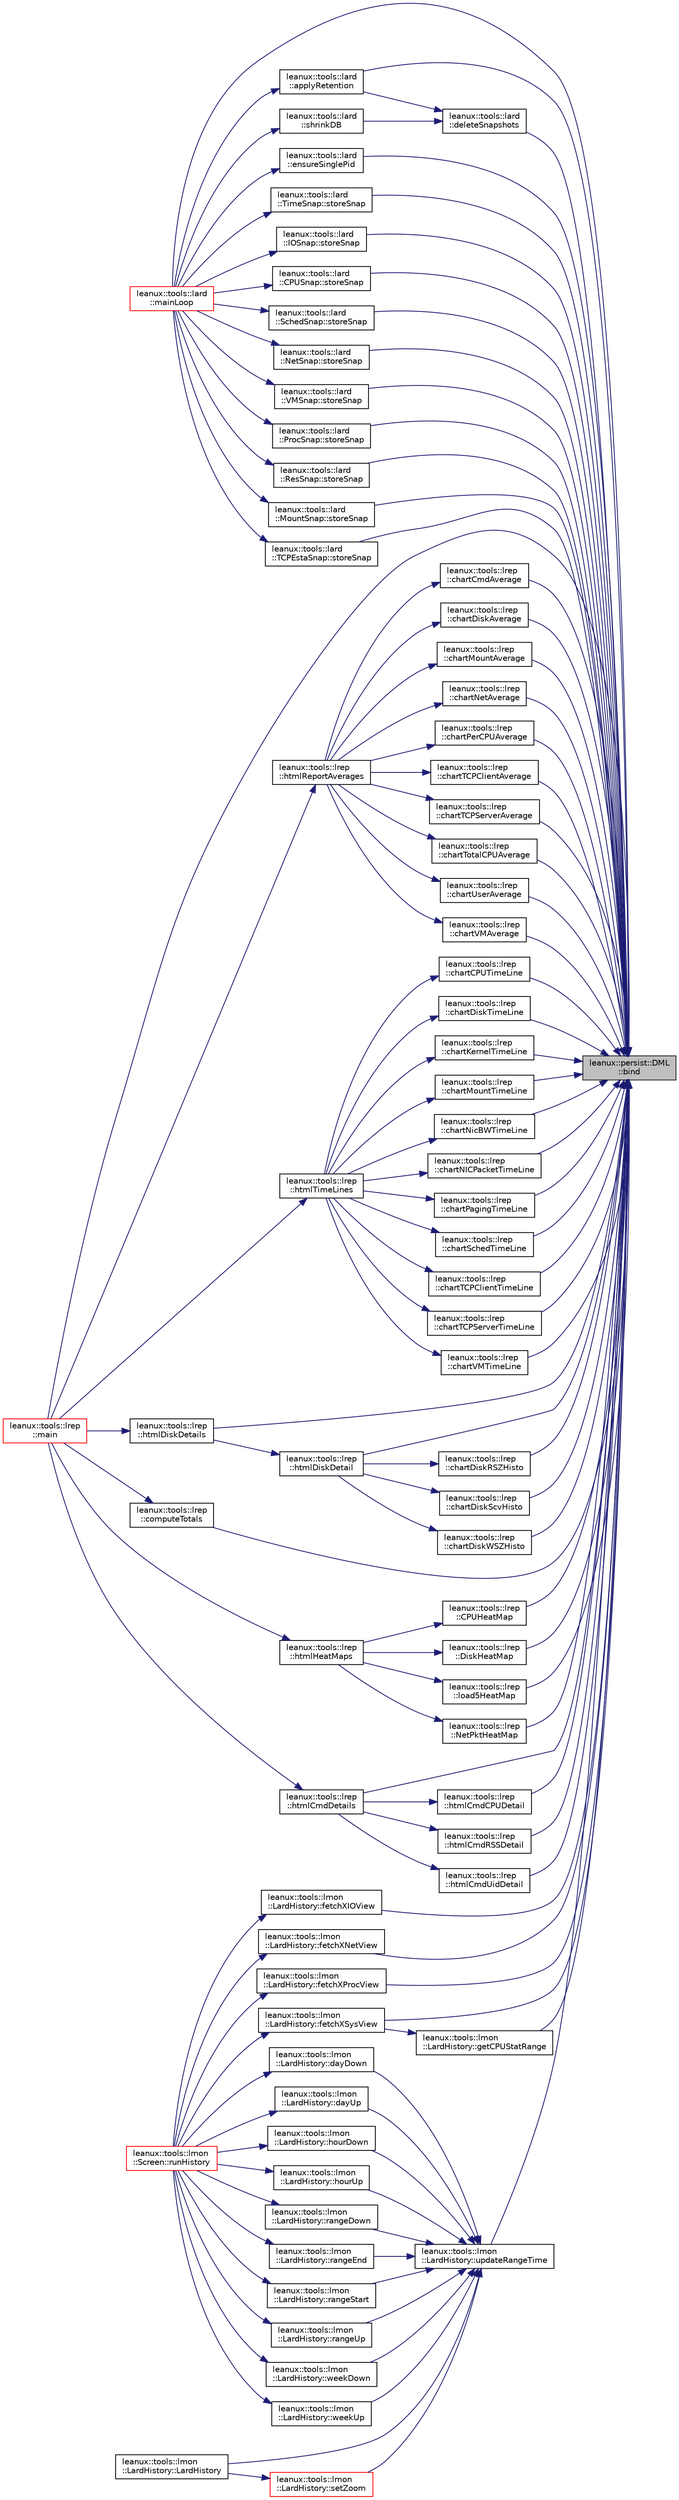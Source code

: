 digraph "leanux::persist::DML::bind"
{
 // LATEX_PDF_SIZE
  bgcolor="transparent";
  edge [fontname="Helvetica",fontsize="10",labelfontname="Helvetica",labelfontsize="10"];
  node [fontname="Helvetica",fontsize="10",shape=record];
  rankdir="RL";
  Node1 [label="leanux::persist::DML\l::bind",height=0.2,width=0.4,color="black", fillcolor="grey75", style="filled", fontcolor="black",tooltip="Bind a double value to the bind at position."];
  Node1 -> Node2 [dir="back",color="midnightblue",fontsize="10",style="solid",fontname="Helvetica"];
  Node2 [label="leanux::tools::lard\l::applyRetention",height=0.2,width=0.4,color="black",URL="$namespaceleanux_1_1tools_1_1lard.html#a98a04e0c068c5083ad571ebc9b79d693",tooltip=" "];
  Node2 -> Node3 [dir="back",color="midnightblue",fontsize="10",style="solid",fontname="Helvetica"];
  Node3 [label="leanux::tools::lard\l::mainLoop",height=0.2,width=0.4,color="red",URL="$namespaceleanux_1_1tools_1_1lard.html#a6de74bbef1d571bf7eb000e62900a11d",tooltip=" "];
  Node1 -> Node6 [dir="back",color="midnightblue",fontsize="10",style="solid",fontname="Helvetica"];
  Node6 [label="leanux::tools::lrep\l::chartCmdAverage",height=0.2,width=0.4,color="black",URL="$namespaceleanux_1_1tools_1_1lrep.html#a76b43314c06c7ebc928aa9c1448810af",tooltip=" "];
  Node6 -> Node7 [dir="back",color="midnightblue",fontsize="10",style="solid",fontname="Helvetica"];
  Node7 [label="leanux::tools::lrep\l::htmlReportAverages",height=0.2,width=0.4,color="black",URL="$namespaceleanux_1_1tools_1_1lrep.html#ae8f0cfa4040dda0d19fe047d8a186a59",tooltip=" "];
  Node7 -> Node8 [dir="back",color="midnightblue",fontsize="10",style="solid",fontname="Helvetica"];
  Node8 [label="leanux::tools::lrep\l::main",height=0.2,width=0.4,color="red",URL="$namespaceleanux_1_1tools_1_1lrep.html#aa0e1422d8d75831ea3801ffa728bf436",tooltip=" "];
  Node1 -> Node10 [dir="back",color="midnightblue",fontsize="10",style="solid",fontname="Helvetica"];
  Node10 [label="leanux::tools::lrep\l::chartCPUTimeLine",height=0.2,width=0.4,color="black",URL="$namespaceleanux_1_1tools_1_1lrep.html#a75263236d13fdcc59c689a786fbbe206",tooltip=" "];
  Node10 -> Node11 [dir="back",color="midnightblue",fontsize="10",style="solid",fontname="Helvetica"];
  Node11 [label="leanux::tools::lrep\l::htmlTimeLines",height=0.2,width=0.4,color="black",URL="$namespaceleanux_1_1tools_1_1lrep.html#a6f351b4134bb9689630c092625774c9d",tooltip=" "];
  Node11 -> Node8 [dir="back",color="midnightblue",fontsize="10",style="solid",fontname="Helvetica"];
  Node1 -> Node12 [dir="back",color="midnightblue",fontsize="10",style="solid",fontname="Helvetica"];
  Node12 [label="leanux::tools::lrep\l::chartDiskAverage",height=0.2,width=0.4,color="black",URL="$namespaceleanux_1_1tools_1_1lrep.html#ab1d2f5453117f911f8be1d4f007c0b44",tooltip=" "];
  Node12 -> Node7 [dir="back",color="midnightblue",fontsize="10",style="solid",fontname="Helvetica"];
  Node1 -> Node13 [dir="back",color="midnightblue",fontsize="10",style="solid",fontname="Helvetica"];
  Node13 [label="leanux::tools::lrep\l::chartDiskRSZHisto",height=0.2,width=0.4,color="black",URL="$namespaceleanux_1_1tools_1_1lrep.html#ae81e4f9ede43a1f4a8b3c2e52c00d079",tooltip=" "];
  Node13 -> Node14 [dir="back",color="midnightblue",fontsize="10",style="solid",fontname="Helvetica"];
  Node14 [label="leanux::tools::lrep\l::htmlDiskDetail",height=0.2,width=0.4,color="black",URL="$namespaceleanux_1_1tools_1_1lrep.html#a7089a3b392a50f9d117e6b9b094541a7",tooltip=" "];
  Node14 -> Node15 [dir="back",color="midnightblue",fontsize="10",style="solid",fontname="Helvetica"];
  Node15 [label="leanux::tools::lrep\l::htmlDiskDetails",height=0.2,width=0.4,color="black",URL="$namespaceleanux_1_1tools_1_1lrep.html#ab9b4bc8a1806ab977597271e15f34c11",tooltip=" "];
  Node15 -> Node8 [dir="back",color="midnightblue",fontsize="10",style="solid",fontname="Helvetica"];
  Node1 -> Node16 [dir="back",color="midnightblue",fontsize="10",style="solid",fontname="Helvetica"];
  Node16 [label="leanux::tools::lrep\l::chartDiskScvHisto",height=0.2,width=0.4,color="black",URL="$namespaceleanux_1_1tools_1_1lrep.html#abad2b6f5948db845d19de780c247b1e2",tooltip=" "];
  Node16 -> Node14 [dir="back",color="midnightblue",fontsize="10",style="solid",fontname="Helvetica"];
  Node1 -> Node17 [dir="back",color="midnightblue",fontsize="10",style="solid",fontname="Helvetica"];
  Node17 [label="leanux::tools::lrep\l::chartDiskTimeLine",height=0.2,width=0.4,color="black",URL="$namespaceleanux_1_1tools_1_1lrep.html#adb0859f7ac8b3974df8ab5ec28c4fdf0",tooltip=" "];
  Node17 -> Node11 [dir="back",color="midnightblue",fontsize="10",style="solid",fontname="Helvetica"];
  Node1 -> Node18 [dir="back",color="midnightblue",fontsize="10",style="solid",fontname="Helvetica"];
  Node18 [label="leanux::tools::lrep\l::chartDiskWSZHisto",height=0.2,width=0.4,color="black",URL="$namespaceleanux_1_1tools_1_1lrep.html#a7a24982fda5a3975701030dd816c3c35",tooltip=" "];
  Node18 -> Node14 [dir="back",color="midnightblue",fontsize="10",style="solid",fontname="Helvetica"];
  Node1 -> Node19 [dir="back",color="midnightblue",fontsize="10",style="solid",fontname="Helvetica"];
  Node19 [label="leanux::tools::lrep\l::chartKernelTimeLine",height=0.2,width=0.4,color="black",URL="$namespaceleanux_1_1tools_1_1lrep.html#a574dcb88be57722dab332520ff5b8549",tooltip=" "];
  Node19 -> Node11 [dir="back",color="midnightblue",fontsize="10",style="solid",fontname="Helvetica"];
  Node1 -> Node20 [dir="back",color="midnightblue",fontsize="10",style="solid",fontname="Helvetica"];
  Node20 [label="leanux::tools::lrep\l::chartMountAverage",height=0.2,width=0.4,color="black",URL="$namespaceleanux_1_1tools_1_1lrep.html#a0984db36446f2f5246232e17b8ce1746",tooltip=" "];
  Node20 -> Node7 [dir="back",color="midnightblue",fontsize="10",style="solid",fontname="Helvetica"];
  Node1 -> Node21 [dir="back",color="midnightblue",fontsize="10",style="solid",fontname="Helvetica"];
  Node21 [label="leanux::tools::lrep\l::chartMountTimeLine",height=0.2,width=0.4,color="black",URL="$namespaceleanux_1_1tools_1_1lrep.html#af02efdac93604c1f4aa0dae4fc79036b",tooltip=" "];
  Node21 -> Node11 [dir="back",color="midnightblue",fontsize="10",style="solid",fontname="Helvetica"];
  Node1 -> Node22 [dir="back",color="midnightblue",fontsize="10",style="solid",fontname="Helvetica"];
  Node22 [label="leanux::tools::lrep\l::chartNetAverage",height=0.2,width=0.4,color="black",URL="$namespaceleanux_1_1tools_1_1lrep.html#a9799ec789df8eb1823efa657fd3dcf7d",tooltip=" "];
  Node22 -> Node7 [dir="back",color="midnightblue",fontsize="10",style="solid",fontname="Helvetica"];
  Node1 -> Node23 [dir="back",color="midnightblue",fontsize="10",style="solid",fontname="Helvetica"];
  Node23 [label="leanux::tools::lrep\l::chartNicBWTimeLine",height=0.2,width=0.4,color="black",URL="$namespaceleanux_1_1tools_1_1lrep.html#a852574edee0a6707c6636e20c1788879",tooltip=" "];
  Node23 -> Node11 [dir="back",color="midnightblue",fontsize="10",style="solid",fontname="Helvetica"];
  Node1 -> Node24 [dir="back",color="midnightblue",fontsize="10",style="solid",fontname="Helvetica"];
  Node24 [label="leanux::tools::lrep\l::chartNICPacketTimeLine",height=0.2,width=0.4,color="black",URL="$namespaceleanux_1_1tools_1_1lrep.html#a553791a4debbc1cfdda4a3ad85392269",tooltip=" "];
  Node24 -> Node11 [dir="back",color="midnightblue",fontsize="10",style="solid",fontname="Helvetica"];
  Node1 -> Node25 [dir="back",color="midnightblue",fontsize="10",style="solid",fontname="Helvetica"];
  Node25 [label="leanux::tools::lrep\l::chartPagingTimeLine",height=0.2,width=0.4,color="black",URL="$namespaceleanux_1_1tools_1_1lrep.html#a7988a0240d41f5fa5d9d46b7b404dd30",tooltip=" "];
  Node25 -> Node11 [dir="back",color="midnightblue",fontsize="10",style="solid",fontname="Helvetica"];
  Node1 -> Node26 [dir="back",color="midnightblue",fontsize="10",style="solid",fontname="Helvetica"];
  Node26 [label="leanux::tools::lrep\l::chartPerCPUAverage",height=0.2,width=0.4,color="black",URL="$namespaceleanux_1_1tools_1_1lrep.html#a5c5511f149a1eb32976220ae173689ed",tooltip=" "];
  Node26 -> Node7 [dir="back",color="midnightblue",fontsize="10",style="solid",fontname="Helvetica"];
  Node1 -> Node27 [dir="back",color="midnightblue",fontsize="10",style="solid",fontname="Helvetica"];
  Node27 [label="leanux::tools::lrep\l::chartSchedTimeLine",height=0.2,width=0.4,color="black",URL="$namespaceleanux_1_1tools_1_1lrep.html#a2ee44b4b822c35e073680a0ba009a331",tooltip=" "];
  Node27 -> Node11 [dir="back",color="midnightblue",fontsize="10",style="solid",fontname="Helvetica"];
  Node1 -> Node28 [dir="back",color="midnightblue",fontsize="10",style="solid",fontname="Helvetica"];
  Node28 [label="leanux::tools::lrep\l::chartTCPClientAverage",height=0.2,width=0.4,color="black",URL="$namespaceleanux_1_1tools_1_1lrep.html#ade6717549f68d3afc101be46a59d4348",tooltip=" "];
  Node28 -> Node7 [dir="back",color="midnightblue",fontsize="10",style="solid",fontname="Helvetica"];
  Node1 -> Node29 [dir="back",color="midnightblue",fontsize="10",style="solid",fontname="Helvetica"];
  Node29 [label="leanux::tools::lrep\l::chartTCPClientTimeLine",height=0.2,width=0.4,color="black",URL="$namespaceleanux_1_1tools_1_1lrep.html#abb105274c50a277438a21f4c73e1d381",tooltip=" "];
  Node29 -> Node11 [dir="back",color="midnightblue",fontsize="10",style="solid",fontname="Helvetica"];
  Node1 -> Node30 [dir="back",color="midnightblue",fontsize="10",style="solid",fontname="Helvetica"];
  Node30 [label="leanux::tools::lrep\l::chartTCPServerAverage",height=0.2,width=0.4,color="black",URL="$namespaceleanux_1_1tools_1_1lrep.html#ad20c11d51522dd9480766869e451ca22",tooltip=" "];
  Node30 -> Node7 [dir="back",color="midnightblue",fontsize="10",style="solid",fontname="Helvetica"];
  Node1 -> Node31 [dir="back",color="midnightblue",fontsize="10",style="solid",fontname="Helvetica"];
  Node31 [label="leanux::tools::lrep\l::chartTCPServerTimeLine",height=0.2,width=0.4,color="black",URL="$namespaceleanux_1_1tools_1_1lrep.html#afea1d8a7ccefd494266833dd4ecfa33d",tooltip=" "];
  Node31 -> Node11 [dir="back",color="midnightblue",fontsize="10",style="solid",fontname="Helvetica"];
  Node1 -> Node32 [dir="back",color="midnightblue",fontsize="10",style="solid",fontname="Helvetica"];
  Node32 [label="leanux::tools::lrep\l::chartTotalCPUAverage",height=0.2,width=0.4,color="black",URL="$namespaceleanux_1_1tools_1_1lrep.html#a5680eca9a8d5b8847d71189fe007f222",tooltip="setup the chart in jschart and return the html div element"];
  Node32 -> Node7 [dir="back",color="midnightblue",fontsize="10",style="solid",fontname="Helvetica"];
  Node1 -> Node33 [dir="back",color="midnightblue",fontsize="10",style="solid",fontname="Helvetica"];
  Node33 [label="leanux::tools::lrep\l::chartUserAverage",height=0.2,width=0.4,color="black",URL="$namespaceleanux_1_1tools_1_1lrep.html#a7983053c5915fb29e807fe32e512dde8",tooltip=" "];
  Node33 -> Node7 [dir="back",color="midnightblue",fontsize="10",style="solid",fontname="Helvetica"];
  Node1 -> Node34 [dir="back",color="midnightblue",fontsize="10",style="solid",fontname="Helvetica"];
  Node34 [label="leanux::tools::lrep\l::chartVMAverage",height=0.2,width=0.4,color="black",URL="$namespaceleanux_1_1tools_1_1lrep.html#a00f904ece18db20da222e857c11a949b",tooltip=" "];
  Node34 -> Node7 [dir="back",color="midnightblue",fontsize="10",style="solid",fontname="Helvetica"];
  Node1 -> Node35 [dir="back",color="midnightblue",fontsize="10",style="solid",fontname="Helvetica"];
  Node35 [label="leanux::tools::lrep\l::chartVMTimeLine",height=0.2,width=0.4,color="black",URL="$namespaceleanux_1_1tools_1_1lrep.html#a5be7aab598d304230985d4715f9b3554",tooltip=" "];
  Node35 -> Node11 [dir="back",color="midnightblue",fontsize="10",style="solid",fontname="Helvetica"];
  Node1 -> Node36 [dir="back",color="midnightblue",fontsize="10",style="solid",fontname="Helvetica"];
  Node36 [label="leanux::tools::lrep\l::computeTotals",height=0.2,width=0.4,color="black",URL="$namespaceleanux_1_1tools_1_1lrep.html#a6656a495a4ca4ba5314a1247dc47615e",tooltip="compute totals into snaptotals."];
  Node36 -> Node8 [dir="back",color="midnightblue",fontsize="10",style="solid",fontname="Helvetica"];
  Node1 -> Node37 [dir="back",color="midnightblue",fontsize="10",style="solid",fontname="Helvetica"];
  Node37 [label="leanux::tools::lrep\l::CPUHeatMap",height=0.2,width=0.4,color="black",URL="$namespaceleanux_1_1tools_1_1lrep.html#a2098b7d6c8b5a08a4f392f8510df8e91",tooltip=" "];
  Node37 -> Node38 [dir="back",color="midnightblue",fontsize="10",style="solid",fontname="Helvetica"];
  Node38 [label="leanux::tools::lrep\l::htmlHeatMaps",height=0.2,width=0.4,color="black",URL="$namespaceleanux_1_1tools_1_1lrep.html#a7a328698816eedc4a2a99dc61d79cfd5",tooltip=" "];
  Node38 -> Node8 [dir="back",color="midnightblue",fontsize="10",style="solid",fontname="Helvetica"];
  Node1 -> Node39 [dir="back",color="midnightblue",fontsize="10",style="solid",fontname="Helvetica"];
  Node39 [label="leanux::tools::lard\l::deleteSnapshots",height=0.2,width=0.4,color="black",URL="$namespaceleanux_1_1tools_1_1lard.html#a9249744b0576a17dd109b8fad44863d3",tooltip=" "];
  Node39 -> Node2 [dir="back",color="midnightblue",fontsize="10",style="solid",fontname="Helvetica"];
  Node39 -> Node40 [dir="back",color="midnightblue",fontsize="10",style="solid",fontname="Helvetica"];
  Node40 [label="leanux::tools::lard\l::shrinkDB",height=0.2,width=0.4,color="black",URL="$namespaceleanux_1_1tools_1_1lard.html#a45d90387f852d7a71981b5d4ff93d8da",tooltip=" "];
  Node40 -> Node3 [dir="back",color="midnightblue",fontsize="10",style="solid",fontname="Helvetica"];
  Node1 -> Node41 [dir="back",color="midnightblue",fontsize="10",style="solid",fontname="Helvetica"];
  Node41 [label="leanux::tools::lrep\l::DiskHeatMap",height=0.2,width=0.4,color="black",URL="$namespaceleanux_1_1tools_1_1lrep.html#abbb333976f55d722d27af8dad0ba6ff1",tooltip=" "];
  Node41 -> Node38 [dir="back",color="midnightblue",fontsize="10",style="solid",fontname="Helvetica"];
  Node1 -> Node42 [dir="back",color="midnightblue",fontsize="10",style="solid",fontname="Helvetica"];
  Node42 [label="leanux::tools::lard\l::ensureSinglePid",height=0.2,width=0.4,color="black",URL="$namespaceleanux_1_1tools_1_1lard.html#aee987aaaf44a4832b535ecf78065d963",tooltip=" "];
  Node42 -> Node3 [dir="back",color="midnightblue",fontsize="10",style="solid",fontname="Helvetica"];
  Node1 -> Node43 [dir="back",color="midnightblue",fontsize="10",style="solid",fontname="Helvetica"];
  Node43 [label="leanux::tools::lmon\l::LardHistory::fetchXIOView",height=0.2,width=0.4,color="black",URL="$classleanux_1_1tools_1_1lmon_1_1LardHistory.html#aa23605988e12e4307cadd2facd79ebd8",tooltip=" "];
  Node43 -> Node44 [dir="back",color="midnightblue",fontsize="10",style="solid",fontname="Helvetica"];
  Node44 [label="leanux::tools::lmon\l::Screen::runHistory",height=0.2,width=0.4,color="red",URL="$classleanux_1_1tools_1_1lmon_1_1Screen.html#a010f9459d506af3a4251ea0a644282bd",tooltip="Run the Screen in history mode."];
  Node1 -> Node47 [dir="back",color="midnightblue",fontsize="10",style="solid",fontname="Helvetica"];
  Node47 [label="leanux::tools::lmon\l::LardHistory::fetchXNetView",height=0.2,width=0.4,color="black",URL="$classleanux_1_1tools_1_1lmon_1_1LardHistory.html#a908ffa6779f01a0d374139856c5395c4",tooltip=" "];
  Node47 -> Node44 [dir="back",color="midnightblue",fontsize="10",style="solid",fontname="Helvetica"];
  Node1 -> Node48 [dir="back",color="midnightblue",fontsize="10",style="solid",fontname="Helvetica"];
  Node48 [label="leanux::tools::lmon\l::LardHistory::fetchXProcView",height=0.2,width=0.4,color="black",URL="$classleanux_1_1tools_1_1lmon_1_1LardHistory.html#a9a004d58071bc3b2064686742b49b80a",tooltip=" "];
  Node48 -> Node44 [dir="back",color="midnightblue",fontsize="10",style="solid",fontname="Helvetica"];
  Node1 -> Node49 [dir="back",color="midnightblue",fontsize="10",style="solid",fontname="Helvetica"];
  Node49 [label="leanux::tools::lmon\l::LardHistory::fetchXSysView",height=0.2,width=0.4,color="black",URL="$classleanux_1_1tools_1_1lmon_1_1LardHistory.html#acbcc292d0de07d7c9da5badf017577d4",tooltip=" "];
  Node49 -> Node44 [dir="back",color="midnightblue",fontsize="10",style="solid",fontname="Helvetica"];
  Node1 -> Node50 [dir="back",color="midnightblue",fontsize="10",style="solid",fontname="Helvetica"];
  Node50 [label="leanux::tools::lmon\l::LardHistory::getCPUStatRange",height=0.2,width=0.4,color="black",URL="$classleanux_1_1tools_1_1lmon_1_1LardHistory.html#aa3deeb2cd3e963efe871d19289a1457d",tooltip=" "];
  Node50 -> Node49 [dir="back",color="midnightblue",fontsize="10",style="solid",fontname="Helvetica"];
  Node1 -> Node51 [dir="back",color="midnightblue",fontsize="10",style="solid",fontname="Helvetica"];
  Node51 [label="leanux::tools::lrep\l::htmlCmdCPUDetail",height=0.2,width=0.4,color="black",URL="$namespaceleanux_1_1tools_1_1lrep.html#abb2c4d60c9284405a71347cb64780517",tooltip=" "];
  Node51 -> Node52 [dir="back",color="midnightblue",fontsize="10",style="solid",fontname="Helvetica"];
  Node52 [label="leanux::tools::lrep\l::htmlCmdDetails",height=0.2,width=0.4,color="black",URL="$namespaceleanux_1_1tools_1_1lrep.html#a62c03f9d98087191a6d6473c7384fa74",tooltip=" "];
  Node52 -> Node8 [dir="back",color="midnightblue",fontsize="10",style="solid",fontname="Helvetica"];
  Node1 -> Node52 [dir="back",color="midnightblue",fontsize="10",style="solid",fontname="Helvetica"];
  Node1 -> Node53 [dir="back",color="midnightblue",fontsize="10",style="solid",fontname="Helvetica"];
  Node53 [label="leanux::tools::lrep\l::htmlCmdRSSDetail",height=0.2,width=0.4,color="black",URL="$namespaceleanux_1_1tools_1_1lrep.html#a9434a7f41a9aef0ce48a762267da8797",tooltip=" "];
  Node53 -> Node52 [dir="back",color="midnightblue",fontsize="10",style="solid",fontname="Helvetica"];
  Node1 -> Node54 [dir="back",color="midnightblue",fontsize="10",style="solid",fontname="Helvetica"];
  Node54 [label="leanux::tools::lrep\l::htmlCmdUidDetail",height=0.2,width=0.4,color="black",URL="$namespaceleanux_1_1tools_1_1lrep.html#a8a9e58dc9034002621d2b57d4a51aad9",tooltip=" "];
  Node54 -> Node52 [dir="back",color="midnightblue",fontsize="10",style="solid",fontname="Helvetica"];
  Node1 -> Node14 [dir="back",color="midnightblue",fontsize="10",style="solid",fontname="Helvetica"];
  Node1 -> Node15 [dir="back",color="midnightblue",fontsize="10",style="solid",fontname="Helvetica"];
  Node1 -> Node55 [dir="back",color="midnightblue",fontsize="10",style="solid",fontname="Helvetica"];
  Node55 [label="leanux::tools::lrep\l::load5HeatMap",height=0.2,width=0.4,color="black",URL="$namespaceleanux_1_1tools_1_1lrep.html#acfb722a2139dd3ac2c083f88cfb90831",tooltip=" "];
  Node55 -> Node38 [dir="back",color="midnightblue",fontsize="10",style="solid",fontname="Helvetica"];
  Node1 -> Node8 [dir="back",color="midnightblue",fontsize="10",style="solid",fontname="Helvetica"];
  Node1 -> Node3 [dir="back",color="midnightblue",fontsize="10",style="solid",fontname="Helvetica"];
  Node1 -> Node56 [dir="back",color="midnightblue",fontsize="10",style="solid",fontname="Helvetica"];
  Node56 [label="leanux::tools::lrep\l::NetPktHeatMap",height=0.2,width=0.4,color="black",URL="$namespaceleanux_1_1tools_1_1lrep.html#a75cd64e14d85060e8dc784918f43fbd7",tooltip=" "];
  Node56 -> Node38 [dir="back",color="midnightblue",fontsize="10",style="solid",fontname="Helvetica"];
  Node1 -> Node57 [dir="back",color="midnightblue",fontsize="10",style="solid",fontname="Helvetica"];
  Node57 [label="leanux::tools::lard\l::TimeSnap::storeSnap",height=0.2,width=0.4,color="black",URL="$classleanux_1_1tools_1_1lard_1_1TimeSnap.html#ae4186449701030aec1986be6c197ba24",tooltip=" "];
  Node57 -> Node3 [dir="back",color="midnightblue",fontsize="10",style="solid",fontname="Helvetica"];
  Node1 -> Node58 [dir="back",color="midnightblue",fontsize="10",style="solid",fontname="Helvetica"];
  Node58 [label="leanux::tools::lard\l::IOSnap::storeSnap",height=0.2,width=0.4,color="black",URL="$classleanux_1_1tools_1_1lard_1_1IOSnap.html#acd9defb7ca62e96d5f76b04b3e365b41",tooltip=" "];
  Node58 -> Node3 [dir="back",color="midnightblue",fontsize="10",style="solid",fontname="Helvetica"];
  Node1 -> Node59 [dir="back",color="midnightblue",fontsize="10",style="solid",fontname="Helvetica"];
  Node59 [label="leanux::tools::lard\l::CPUSnap::storeSnap",height=0.2,width=0.4,color="black",URL="$classleanux_1_1tools_1_1lard_1_1CPUSnap.html#a08144ea8cd0e5e5ff868278abc111f44",tooltip=" "];
  Node59 -> Node3 [dir="back",color="midnightblue",fontsize="10",style="solid",fontname="Helvetica"];
  Node1 -> Node60 [dir="back",color="midnightblue",fontsize="10",style="solid",fontname="Helvetica"];
  Node60 [label="leanux::tools::lard\l::SchedSnap::storeSnap",height=0.2,width=0.4,color="black",URL="$classleanux_1_1tools_1_1lard_1_1SchedSnap.html#a2726e1f32a987d973afd8d5dcc1b96b1",tooltip=" "];
  Node60 -> Node3 [dir="back",color="midnightblue",fontsize="10",style="solid",fontname="Helvetica"];
  Node1 -> Node61 [dir="back",color="midnightblue",fontsize="10",style="solid",fontname="Helvetica"];
  Node61 [label="leanux::tools::lard\l::NetSnap::storeSnap",height=0.2,width=0.4,color="black",URL="$classleanux_1_1tools_1_1lard_1_1NetSnap.html#a6a04b1f2237b5fe9ac5f7be64721f23f",tooltip=" "];
  Node61 -> Node3 [dir="back",color="midnightblue",fontsize="10",style="solid",fontname="Helvetica"];
  Node1 -> Node62 [dir="back",color="midnightblue",fontsize="10",style="solid",fontname="Helvetica"];
  Node62 [label="leanux::tools::lard\l::VMSnap::storeSnap",height=0.2,width=0.4,color="black",URL="$classleanux_1_1tools_1_1lard_1_1VMSnap.html#ad7ebbd5cb631d19b7c1a08aeeb7e138b",tooltip=" "];
  Node62 -> Node3 [dir="back",color="midnightblue",fontsize="10",style="solid",fontname="Helvetica"];
  Node1 -> Node63 [dir="back",color="midnightblue",fontsize="10",style="solid",fontname="Helvetica"];
  Node63 [label="leanux::tools::lard\l::ProcSnap::storeSnap",height=0.2,width=0.4,color="black",URL="$classleanux_1_1tools_1_1lard_1_1ProcSnap.html#ab816bcbf8f8986599df48ee7131c10fb",tooltip=" "];
  Node63 -> Node3 [dir="back",color="midnightblue",fontsize="10",style="solid",fontname="Helvetica"];
  Node1 -> Node64 [dir="back",color="midnightblue",fontsize="10",style="solid",fontname="Helvetica"];
  Node64 [label="leanux::tools::lard\l::ResSnap::storeSnap",height=0.2,width=0.4,color="black",URL="$classleanux_1_1tools_1_1lard_1_1ResSnap.html#a03496036d673feae3ae05cd1106c2858",tooltip=" "];
  Node64 -> Node3 [dir="back",color="midnightblue",fontsize="10",style="solid",fontname="Helvetica"];
  Node1 -> Node65 [dir="back",color="midnightblue",fontsize="10",style="solid",fontname="Helvetica"];
  Node65 [label="leanux::tools::lard\l::MountSnap::storeSnap",height=0.2,width=0.4,color="black",URL="$classleanux_1_1tools_1_1lard_1_1MountSnap.html#a7288efb64fc31818416b8c52c4ba3a0d",tooltip=" "];
  Node65 -> Node3 [dir="back",color="midnightblue",fontsize="10",style="solid",fontname="Helvetica"];
  Node1 -> Node66 [dir="back",color="midnightblue",fontsize="10",style="solid",fontname="Helvetica"];
  Node66 [label="leanux::tools::lard\l::TCPEstaSnap::storeSnap",height=0.2,width=0.4,color="black",URL="$classleanux_1_1tools_1_1lard_1_1TCPEstaSnap.html#adc30b5d65eacc454cb653851f6180f8b",tooltip=" "];
  Node66 -> Node3 [dir="back",color="midnightblue",fontsize="10",style="solid",fontname="Helvetica"];
  Node1 -> Node67 [dir="back",color="midnightblue",fontsize="10",style="solid",fontname="Helvetica"];
  Node67 [label="leanux::tools::lmon\l::LardHistory::updateRangeTime",height=0.2,width=0.4,color="black",URL="$classleanux_1_1tools_1_1lmon_1_1LardHistory.html#a7eac92d3a722d105aa2ee05a96238737",tooltip=" "];
  Node67 -> Node68 [dir="back",color="midnightblue",fontsize="10",style="solid",fontname="Helvetica"];
  Node68 [label="leanux::tools::lmon\l::LardHistory::dayDown",height=0.2,width=0.4,color="black",URL="$classleanux_1_1tools_1_1lmon_1_1LardHistory.html#abbb0f0248af6b10fa46957148cd61bb1",tooltip=" "];
  Node68 -> Node44 [dir="back",color="midnightblue",fontsize="10",style="solid",fontname="Helvetica"];
  Node67 -> Node69 [dir="back",color="midnightblue",fontsize="10",style="solid",fontname="Helvetica"];
  Node69 [label="leanux::tools::lmon\l::LardHistory::dayUp",height=0.2,width=0.4,color="black",URL="$classleanux_1_1tools_1_1lmon_1_1LardHistory.html#a2248617d682e0af0e7f2bfc76f7c4bde",tooltip=" "];
  Node69 -> Node44 [dir="back",color="midnightblue",fontsize="10",style="solid",fontname="Helvetica"];
  Node67 -> Node70 [dir="back",color="midnightblue",fontsize="10",style="solid",fontname="Helvetica"];
  Node70 [label="leanux::tools::lmon\l::LardHistory::hourDown",height=0.2,width=0.4,color="black",URL="$classleanux_1_1tools_1_1lmon_1_1LardHistory.html#a0e50738d2a673a6b539cb33b0c03ef74",tooltip=" "];
  Node70 -> Node44 [dir="back",color="midnightblue",fontsize="10",style="solid",fontname="Helvetica"];
  Node67 -> Node71 [dir="back",color="midnightblue",fontsize="10",style="solid",fontname="Helvetica"];
  Node71 [label="leanux::tools::lmon\l::LardHistory::hourUp",height=0.2,width=0.4,color="black",URL="$classleanux_1_1tools_1_1lmon_1_1LardHistory.html#aa3ed9afac22ff0c13e5aee6d9e73789e",tooltip=" "];
  Node71 -> Node44 [dir="back",color="midnightblue",fontsize="10",style="solid",fontname="Helvetica"];
  Node67 -> Node72 [dir="back",color="midnightblue",fontsize="10",style="solid",fontname="Helvetica"];
  Node72 [label="leanux::tools::lmon\l::LardHistory::LardHistory",height=0.2,width=0.4,color="black",URL="$classleanux_1_1tools_1_1lmon_1_1LardHistory.html#a577cf0b864133c7e296c4ec1f389099e",tooltip=" "];
  Node67 -> Node73 [dir="back",color="midnightblue",fontsize="10",style="solid",fontname="Helvetica"];
  Node73 [label="leanux::tools::lmon\l::LardHistory::rangeDown",height=0.2,width=0.4,color="black",URL="$classleanux_1_1tools_1_1lmon_1_1LardHistory.html#a29f82085fafd7a4b2d932721a5156e02",tooltip=" "];
  Node73 -> Node44 [dir="back",color="midnightblue",fontsize="10",style="solid",fontname="Helvetica"];
  Node67 -> Node74 [dir="back",color="midnightblue",fontsize="10",style="solid",fontname="Helvetica"];
  Node74 [label="leanux::tools::lmon\l::LardHistory::rangeEnd",height=0.2,width=0.4,color="black",URL="$classleanux_1_1tools_1_1lmon_1_1LardHistory.html#a89c5b4e1aea91cbbe983475535e64c32",tooltip=" "];
  Node74 -> Node44 [dir="back",color="midnightblue",fontsize="10",style="solid",fontname="Helvetica"];
  Node67 -> Node75 [dir="back",color="midnightblue",fontsize="10",style="solid",fontname="Helvetica"];
  Node75 [label="leanux::tools::lmon\l::LardHistory::rangeStart",height=0.2,width=0.4,color="black",URL="$classleanux_1_1tools_1_1lmon_1_1LardHistory.html#a4d332725ca42cfad561c91328c3d682d",tooltip=" "];
  Node75 -> Node44 [dir="back",color="midnightblue",fontsize="10",style="solid",fontname="Helvetica"];
  Node67 -> Node76 [dir="back",color="midnightblue",fontsize="10",style="solid",fontname="Helvetica"];
  Node76 [label="leanux::tools::lmon\l::LardHistory::rangeUp",height=0.2,width=0.4,color="black",URL="$classleanux_1_1tools_1_1lmon_1_1LardHistory.html#ab1097623530fb774e9375980fbb8f326",tooltip=" "];
  Node76 -> Node44 [dir="back",color="midnightblue",fontsize="10",style="solid",fontname="Helvetica"];
  Node67 -> Node77 [dir="back",color="midnightblue",fontsize="10",style="solid",fontname="Helvetica"];
  Node77 [label="leanux::tools::lmon\l::LardHistory::setZoom",height=0.2,width=0.4,color="red",URL="$classleanux_1_1tools_1_1lmon_1_1LardHistory.html#aafd1a1a978d28fd53c8a473071cc64b4",tooltip="Sets the current time selection into the lard data."];
  Node77 -> Node72 [dir="back",color="midnightblue",fontsize="10",style="solid",fontname="Helvetica"];
  Node67 -> Node80 [dir="back",color="midnightblue",fontsize="10",style="solid",fontname="Helvetica"];
  Node80 [label="leanux::tools::lmon\l::LardHistory::weekDown",height=0.2,width=0.4,color="black",URL="$classleanux_1_1tools_1_1lmon_1_1LardHistory.html#ac2757f570c6bdacb51542f518d20f7c8",tooltip=" "];
  Node80 -> Node44 [dir="back",color="midnightblue",fontsize="10",style="solid",fontname="Helvetica"];
  Node67 -> Node81 [dir="back",color="midnightblue",fontsize="10",style="solid",fontname="Helvetica"];
  Node81 [label="leanux::tools::lmon\l::LardHistory::weekUp",height=0.2,width=0.4,color="black",URL="$classleanux_1_1tools_1_1lmon_1_1LardHistory.html#ab189cc20c695e58eea23f77b780da309",tooltip=" "];
  Node81 -> Node44 [dir="back",color="midnightblue",fontsize="10",style="solid",fontname="Helvetica"];
}

